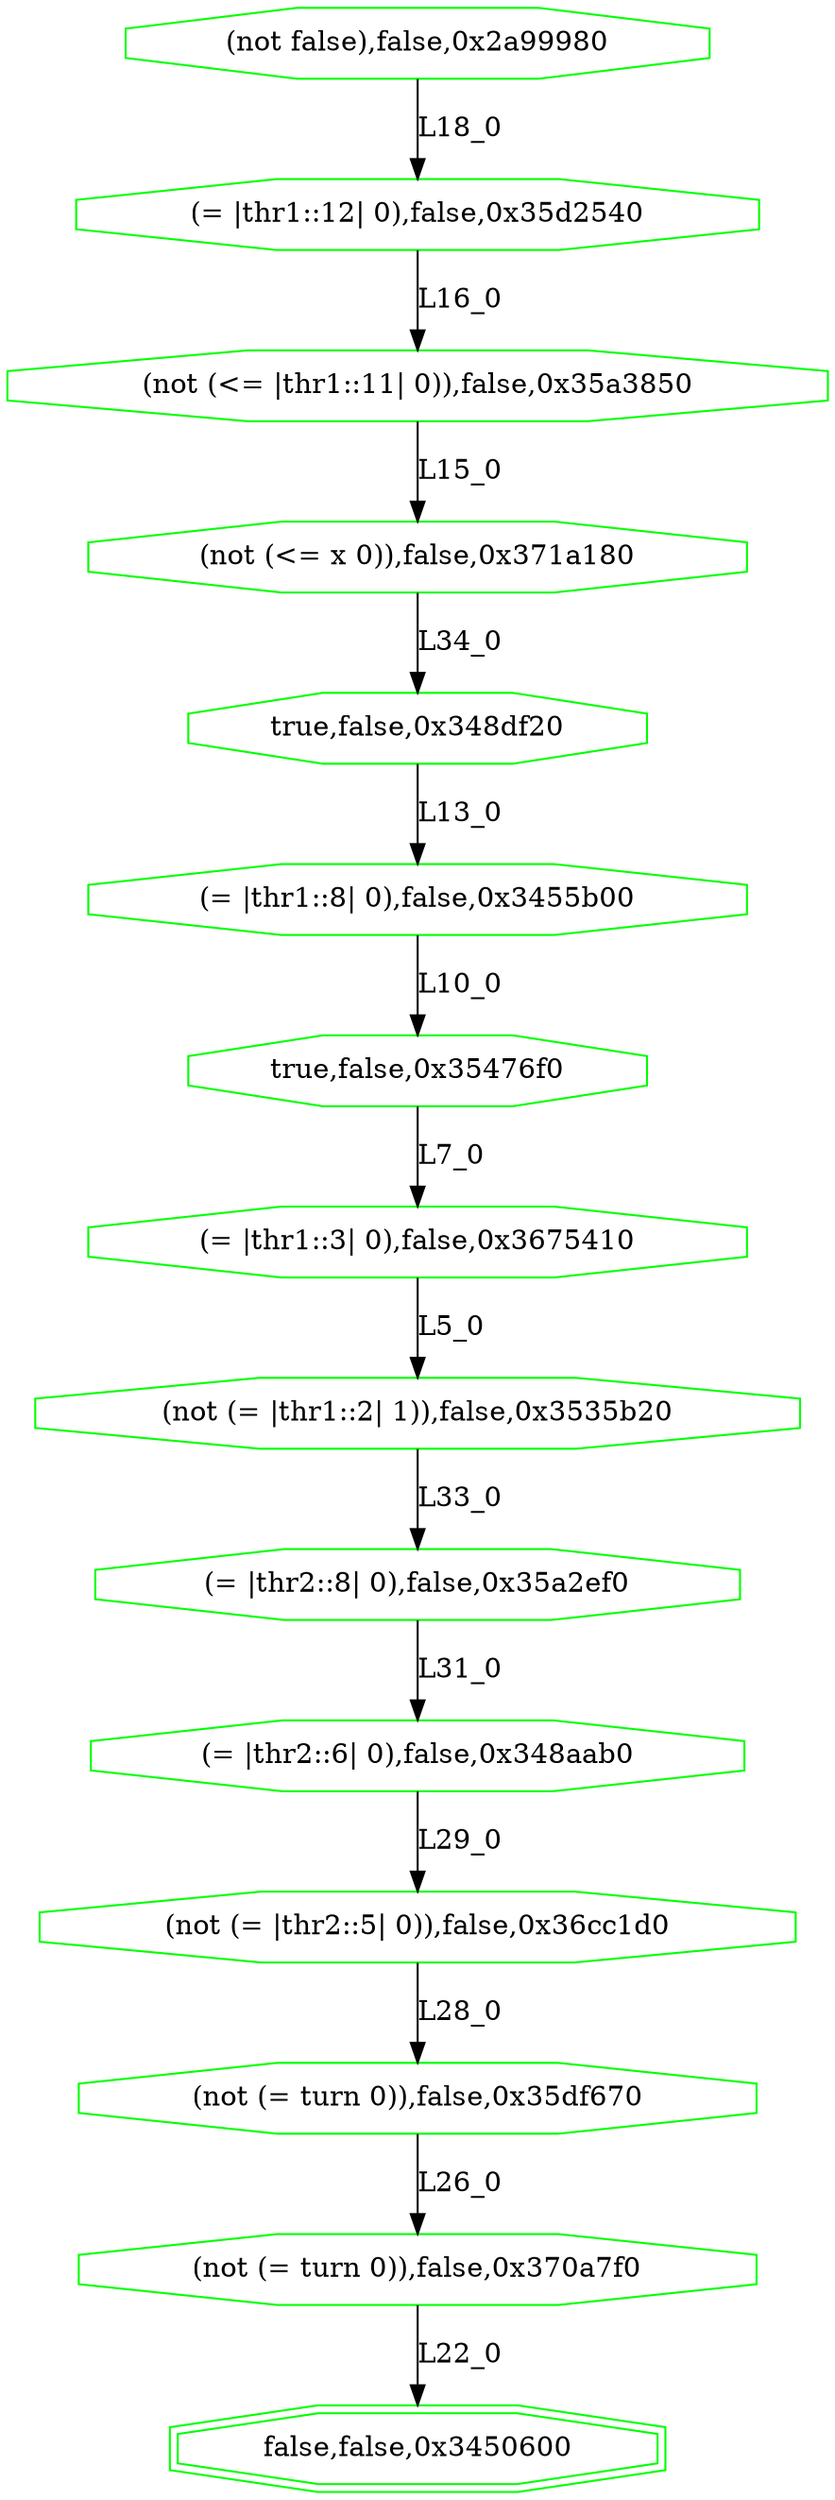 digraph G {
0[label="(not false),false,0x2a99980", color=green,shape=octagon];
1[label="(= |thr1::12| 0),false,0x35d2540", color=green,shape=octagon];
2[label="(not (<= |thr1::11| 0)),false,0x35a3850", color=green,shape=octagon];
3[label="(not (<= x 0)),false,0x371a180", color=green,shape=octagon];
4[label="true,false,0x348df20", color=green,shape=octagon];
5[label="(= |thr1::8| 0),false,0x3455b00", color=green,shape=octagon];
6[label="true,false,0x35476f0", color=green,shape=octagon];
7[label="(= |thr1::3| 0),false,0x3675410", color=green,shape=octagon];
8[label="(not (= |thr1::2| 1)),false,0x3535b20", color=green,shape=octagon];
9[label="(= |thr2::8| 0),false,0x35a2ef0", color=green,shape=octagon];
10[label="(= |thr2::6| 0),false,0x348aab0", color=green,shape=octagon];
11[label="(not (= |thr2::5| 0)),false,0x36cc1d0", color=green,shape=octagon];
12[label="(not (= turn 0)),false,0x35df670", color=green,shape=octagon];
13[label="(not (= turn 0)),false,0x370a7f0", color=green,shape=octagon];
14[label="false,false,0x3450600", color=green,shape=doubleoctagon];
0->1 [label="L18_0"];
1->2 [label="L16_0"];
2->3 [label="L15_0"];
3->4 [label="L34_0"];
4->5 [label="L13_0"];
5->6 [label="L10_0"];
6->7 [label="L7_0"];
7->8 [label="L5_0"];
8->9 [label="L33_0"];
9->10 [label="L31_0"];
10->11 [label="L29_0"];
11->12 [label="L28_0"];
12->13 [label="L26_0"];
13->14 [label="L22_0"];
}
